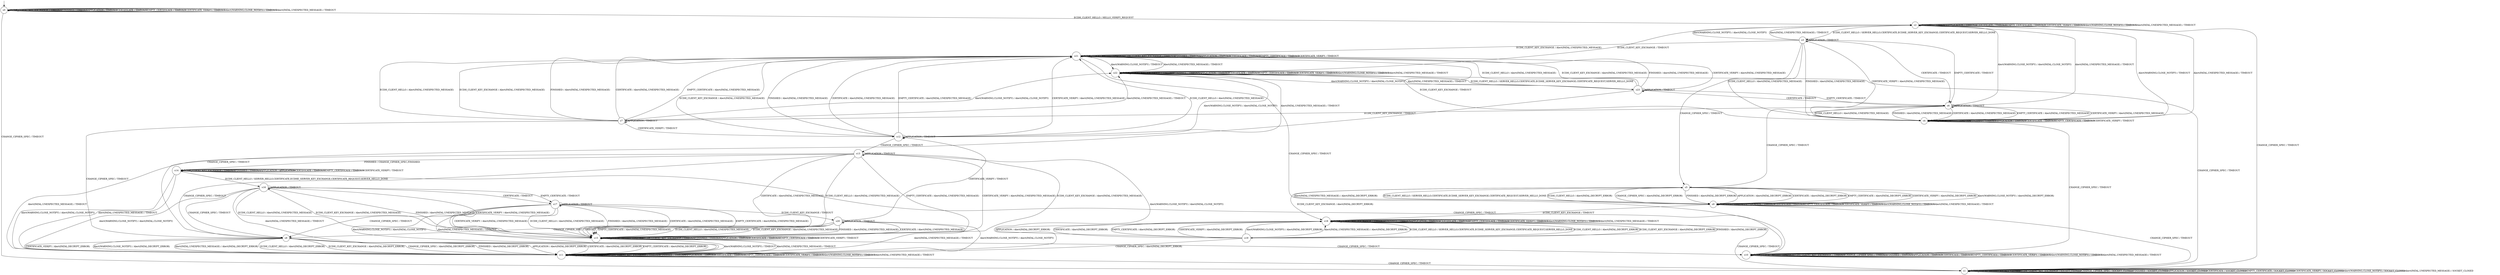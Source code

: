 digraph g {

	s0 [shape="circle" label="s0"];
	s1 [shape="circle" label="s1"];
	s2 [shape="circle" label="s2"];
	s3 [shape="circle" label="s3"];
	s4 [shape="circle" label="s4"];
	s5 [shape="circle" label="s5"];
	s6 [shape="circle" label="s6"];
	s7 [shape="circle" label="s7"];
	s8 [shape="circle" label="s8"];
	s9 [shape="circle" label="s9"];
	s10 [shape="circle" label="s10"];
	s11 [shape="circle" label="s11"];
	s12 [shape="circle" label="s12"];
	s13 [shape="circle" label="s13"];
	s14 [shape="circle" label="s14"];
	s15 [shape="circle" label="s15"];
	s16 [shape="circle" label="s16"];
	s17 [shape="circle" label="s17"];
	s18 [shape="circle" label="s18"];
	s19 [shape="circle" label="s19"];
	s20 [shape="circle" label="s20"];
	s21 [shape="circle" label="s21"];
	s22 [shape="circle" label="s22"];
	s23 [shape="circle" label="s23"];
	s0 -> s2 [label="ECDH_CLIENT_HELLO / HELLO_VERIFY_REQUEST"];
	s0 -> s0 [label="ECDH_CLIENT_KEY_EXCHANGE / TIMEOUT"];
	s0 -> s1 [label="CHANGE_CIPHER_SPEC / TIMEOUT"];
	s0 -> s0 [label="FINISHED / TIMEOUT"];
	s0 -> s0 [label="APPLICATION / TIMEOUT"];
	s0 -> s0 [label="CERTIFICATE / TIMEOUT"];
	s0 -> s0 [label="EMPTY_CERTIFICATE / TIMEOUT"];
	s0 -> s0 [label="CERTIFICATE_VERIFY / TIMEOUT"];
	s0 -> s0 [label="Alert(WARNING,CLOSE_NOTIFY) / TIMEOUT"];
	s0 -> s0 [label="Alert(FATAL,UNEXPECTED_MESSAGE) / TIMEOUT"];
	s1 -> s1 [label="ECDH_CLIENT_HELLO / SOCKET_CLOSED"];
	s1 -> s1 [label="ECDH_CLIENT_KEY_EXCHANGE / SOCKET_CLOSED"];
	s1 -> s1 [label="CHANGE_CIPHER_SPEC / SOCKET_CLOSED"];
	s1 -> s1 [label="FINISHED / SOCKET_CLOSED"];
	s1 -> s1 [label="APPLICATION / SOCKET_CLOSED"];
	s1 -> s1 [label="CERTIFICATE / SOCKET_CLOSED"];
	s1 -> s1 [label="EMPTY_CERTIFICATE / SOCKET_CLOSED"];
	s1 -> s1 [label="CERTIFICATE_VERIFY / SOCKET_CLOSED"];
	s1 -> s1 [label="Alert(WARNING,CLOSE_NOTIFY) / SOCKET_CLOSED"];
	s1 -> s1 [label="Alert(FATAL,UNEXPECTED_MESSAGE) / SOCKET_CLOSED"];
	s2 -> s3 [label="ECDH_CLIENT_HELLO / SERVER_HELLO,CERTIFICATE,ECDHE_SERVER_KEY_EXCHANGE,CERTIFICATE_REQUEST,SERVER_HELLO_DONE"];
	s2 -> s22 [label="ECDH_CLIENT_KEY_EXCHANGE / TIMEOUT"];
	s2 -> s1 [label="CHANGE_CIPHER_SPEC / TIMEOUT"];
	s2 -> s2 [label="FINISHED / TIMEOUT"];
	s2 -> s2 [label="APPLICATION / TIMEOUT"];
	s2 -> s2 [label="CERTIFICATE / TIMEOUT"];
	s2 -> s2 [label="EMPTY_CERTIFICATE / TIMEOUT"];
	s2 -> s2 [label="CERTIFICATE_VERIFY / TIMEOUT"];
	s2 -> s2 [label="Alert(WARNING,CLOSE_NOTIFY) / TIMEOUT"];
	s2 -> s2 [label="Alert(FATAL,UNEXPECTED_MESSAGE) / TIMEOUT"];
	s3 -> s4 [label="ECDH_CLIENT_HELLO / Alert(FATAL,UNEXPECTED_MESSAGE)"];
	s3 -> s21 [label="ECDH_CLIENT_KEY_EXCHANGE / Alert(FATAL,UNEXPECTED_MESSAGE)"];
	s3 -> s5 [label="CHANGE_CIPHER_SPEC / TIMEOUT"];
	s3 -> s4 [label="FINISHED / Alert(FATAL,UNEXPECTED_MESSAGE)"];
	s3 -> s3 [label="APPLICATION / TIMEOUT"];
	s3 -> s6 [label="CERTIFICATE / TIMEOUT"];
	s3 -> s6 [label="EMPTY_CERTIFICATE / TIMEOUT"];
	s3 -> s4 [label="CERTIFICATE_VERIFY / Alert(FATAL,UNEXPECTED_MESSAGE)"];
	s3 -> s2 [label="Alert(WARNING,CLOSE_NOTIFY) / Alert(FATAL,CLOSE_NOTIFY)"];
	s3 -> s2 [label="Alert(FATAL,UNEXPECTED_MESSAGE) / TIMEOUT"];
	s4 -> s4 [label="ECDH_CLIENT_HELLO / TIMEOUT"];
	s4 -> s21 [label="ECDH_CLIENT_KEY_EXCHANGE / TIMEOUT"];
	s4 -> s10 [label="CHANGE_CIPHER_SPEC / TIMEOUT"];
	s4 -> s4 [label="FINISHED / TIMEOUT"];
	s4 -> s4 [label="APPLICATION / TIMEOUT"];
	s4 -> s4 [label="CERTIFICATE / TIMEOUT"];
	s4 -> s4 [label="EMPTY_CERTIFICATE / TIMEOUT"];
	s4 -> s4 [label="CERTIFICATE_VERIFY / TIMEOUT"];
	s4 -> s2 [label="Alert(WARNING,CLOSE_NOTIFY) / TIMEOUT"];
	s4 -> s2 [label="Alert(FATAL,UNEXPECTED_MESSAGE) / TIMEOUT"];
	s5 -> s9 [label="ECDH_CLIENT_HELLO / Alert(FATAL,DECRYPT_ERROR)"];
	s5 -> s18 [label="ECDH_CLIENT_KEY_EXCHANGE / Alert(FATAL,DECRYPT_ERROR)"];
	s5 -> s9 [label="CHANGE_CIPHER_SPEC / Alert(FATAL,DECRYPT_ERROR)"];
	s5 -> s9 [label="FINISHED / Alert(FATAL,DECRYPT_ERROR)"];
	s5 -> s9 [label="APPLICATION / Alert(FATAL,DECRYPT_ERROR)"];
	s5 -> s9 [label="CERTIFICATE / Alert(FATAL,DECRYPT_ERROR)"];
	s5 -> s9 [label="EMPTY_CERTIFICATE / Alert(FATAL,DECRYPT_ERROR)"];
	s5 -> s9 [label="CERTIFICATE_VERIFY / Alert(FATAL,DECRYPT_ERROR)"];
	s5 -> s9 [label="Alert(WARNING,CLOSE_NOTIFY) / Alert(FATAL,DECRYPT_ERROR)"];
	s5 -> s9 [label="Alert(FATAL,UNEXPECTED_MESSAGE) / Alert(FATAL,DECRYPT_ERROR)"];
	s6 -> s4 [label="ECDH_CLIENT_HELLO / Alert(FATAL,UNEXPECTED_MESSAGE)"];
	s6 -> s7 [label="ECDH_CLIENT_KEY_EXCHANGE / TIMEOUT"];
	s6 -> s5 [label="CHANGE_CIPHER_SPEC / TIMEOUT"];
	s6 -> s4 [label="FINISHED / Alert(FATAL,UNEXPECTED_MESSAGE)"];
	s6 -> s6 [label="APPLICATION / TIMEOUT"];
	s6 -> s4 [label="CERTIFICATE / Alert(FATAL,UNEXPECTED_MESSAGE)"];
	s6 -> s4 [label="EMPTY_CERTIFICATE / Alert(FATAL,UNEXPECTED_MESSAGE)"];
	s6 -> s4 [label="CERTIFICATE_VERIFY / Alert(FATAL,UNEXPECTED_MESSAGE)"];
	s6 -> s2 [label="Alert(WARNING,CLOSE_NOTIFY) / Alert(FATAL,CLOSE_NOTIFY)"];
	s6 -> s2 [label="Alert(FATAL,UNEXPECTED_MESSAGE) / TIMEOUT"];
	s7 -> s21 [label="ECDH_CLIENT_HELLO / Alert(FATAL,UNEXPECTED_MESSAGE)"];
	s7 -> s21 [label="ECDH_CLIENT_KEY_EXCHANGE / Alert(FATAL,UNEXPECTED_MESSAGE)"];
	s7 -> s8 [label="CHANGE_CIPHER_SPEC / TIMEOUT"];
	s7 -> s21 [label="FINISHED / Alert(FATAL,UNEXPECTED_MESSAGE)"];
	s7 -> s7 [label="APPLICATION / TIMEOUT"];
	s7 -> s21 [label="CERTIFICATE / Alert(FATAL,UNEXPECTED_MESSAGE)"];
	s7 -> s21 [label="EMPTY_CERTIFICATE / Alert(FATAL,UNEXPECTED_MESSAGE)"];
	s7 -> s12 [label="CERTIFICATE_VERIFY / TIMEOUT"];
	s7 -> s22 [label="Alert(WARNING,CLOSE_NOTIFY) / Alert(FATAL,CLOSE_NOTIFY)"];
	s7 -> s22 [label="Alert(FATAL,UNEXPECTED_MESSAGE) / TIMEOUT"];
	s8 -> s11 [label="ECDH_CLIENT_HELLO / Alert(FATAL,DECRYPT_ERROR)"];
	s8 -> s11 [label="ECDH_CLIENT_KEY_EXCHANGE / Alert(FATAL,DECRYPT_ERROR)"];
	s8 -> s11 [label="CHANGE_CIPHER_SPEC / Alert(FATAL,DECRYPT_ERROR)"];
	s8 -> s11 [label="FINISHED / Alert(FATAL,DECRYPT_ERROR)"];
	s8 -> s11 [label="APPLICATION / Alert(FATAL,DECRYPT_ERROR)"];
	s8 -> s11 [label="CERTIFICATE / Alert(FATAL,DECRYPT_ERROR)"];
	s8 -> s11 [label="EMPTY_CERTIFICATE / Alert(FATAL,DECRYPT_ERROR)"];
	s8 -> s11 [label="CERTIFICATE_VERIFY / Alert(FATAL,DECRYPT_ERROR)"];
	s8 -> s11 [label="Alert(WARNING,CLOSE_NOTIFY) / Alert(FATAL,DECRYPT_ERROR)"];
	s8 -> s11 [label="Alert(FATAL,UNEXPECTED_MESSAGE) / Alert(FATAL,DECRYPT_ERROR)"];
	s9 -> s5 [label="ECDH_CLIENT_HELLO / SERVER_HELLO,CERTIFICATE,ECDHE_SERVER_KEY_EXCHANGE,CERTIFICATE_REQUEST,SERVER_HELLO_DONE"];
	s9 -> s18 [label="ECDH_CLIENT_KEY_EXCHANGE / TIMEOUT"];
	s9 -> s1 [label="CHANGE_CIPHER_SPEC / TIMEOUT"];
	s9 -> s9 [label="FINISHED / TIMEOUT"];
	s9 -> s9 [label="APPLICATION / TIMEOUT"];
	s9 -> s9 [label="CERTIFICATE / TIMEOUT"];
	s9 -> s9 [label="EMPTY_CERTIFICATE / TIMEOUT"];
	s9 -> s9 [label="CERTIFICATE_VERIFY / TIMEOUT"];
	s9 -> s9 [label="Alert(WARNING,CLOSE_NOTIFY) / TIMEOUT"];
	s9 -> s9 [label="Alert(FATAL,UNEXPECTED_MESSAGE) / TIMEOUT"];
	s10 -> s10 [label="ECDH_CLIENT_HELLO / TIMEOUT"];
	s10 -> s10 [label="ECDH_CLIENT_KEY_EXCHANGE / TIMEOUT"];
	s10 -> s10 [label="CHANGE_CIPHER_SPEC / TIMEOUT"];
	s10 -> s10 [label="FINISHED / TIMEOUT"];
	s10 -> s10 [label="APPLICATION / TIMEOUT"];
	s10 -> s10 [label="CERTIFICATE / TIMEOUT"];
	s10 -> s10 [label="EMPTY_CERTIFICATE / TIMEOUT"];
	s10 -> s10 [label="CERTIFICATE_VERIFY / TIMEOUT"];
	s10 -> s10 [label="Alert(WARNING,CLOSE_NOTIFY) / TIMEOUT"];
	s10 -> s10 [label="Alert(FATAL,UNEXPECTED_MESSAGE) / TIMEOUT"];
	s11 -> s11 [label="ECDH_CLIENT_HELLO / TIMEOUT"];
	s11 -> s11 [label="ECDH_CLIENT_KEY_EXCHANGE / TIMEOUT"];
	s11 -> s1 [label="CHANGE_CIPHER_SPEC / TIMEOUT"];
	s11 -> s11 [label="FINISHED / TIMEOUT"];
	s11 -> s11 [label="APPLICATION / TIMEOUT"];
	s11 -> s11 [label="CERTIFICATE / TIMEOUT"];
	s11 -> s11 [label="EMPTY_CERTIFICATE / TIMEOUT"];
	s11 -> s11 [label="CERTIFICATE_VERIFY / TIMEOUT"];
	s11 -> s11 [label="Alert(WARNING,CLOSE_NOTIFY) / TIMEOUT"];
	s11 -> s11 [label="Alert(FATAL,UNEXPECTED_MESSAGE) / TIMEOUT"];
	s12 -> s21 [label="ECDH_CLIENT_HELLO / Alert(FATAL,UNEXPECTED_MESSAGE)"];
	s12 -> s21 [label="ECDH_CLIENT_KEY_EXCHANGE / Alert(FATAL,UNEXPECTED_MESSAGE)"];
	s12 -> s13 [label="CHANGE_CIPHER_SPEC / TIMEOUT"];
	s12 -> s21 [label="FINISHED / Alert(FATAL,UNEXPECTED_MESSAGE)"];
	s12 -> s12 [label="APPLICATION / TIMEOUT"];
	s12 -> s21 [label="CERTIFICATE / Alert(FATAL,UNEXPECTED_MESSAGE)"];
	s12 -> s21 [label="EMPTY_CERTIFICATE / Alert(FATAL,UNEXPECTED_MESSAGE)"];
	s12 -> s21 [label="CERTIFICATE_VERIFY / Alert(FATAL,UNEXPECTED_MESSAGE)"];
	s12 -> s22 [label="Alert(WARNING,CLOSE_NOTIFY) / Alert(FATAL,CLOSE_NOTIFY)"];
	s12 -> s22 [label="Alert(FATAL,UNEXPECTED_MESSAGE) / TIMEOUT"];
	s13 -> s15 [label="ECDH_CLIENT_HELLO / Alert(FATAL,UNEXPECTED_MESSAGE)"];
	s13 -> s15 [label="ECDH_CLIENT_KEY_EXCHANGE / Alert(FATAL,UNEXPECTED_MESSAGE)"];
	s13 -> s8 [label="CHANGE_CIPHER_SPEC / TIMEOUT"];
	s13 -> s14 [label="FINISHED / CHANGE_CIPHER_SPEC,FINISHED"];
	s13 -> s13 [label="APPLICATION / TIMEOUT"];
	s13 -> s15 [label="CERTIFICATE / Alert(FATAL,UNEXPECTED_MESSAGE)"];
	s13 -> s15 [label="EMPTY_CERTIFICATE / Alert(FATAL,UNEXPECTED_MESSAGE)"];
	s13 -> s15 [label="CERTIFICATE_VERIFY / Alert(FATAL,UNEXPECTED_MESSAGE)"];
	s13 -> s11 [label="Alert(WARNING,CLOSE_NOTIFY) / Alert(FATAL,CLOSE_NOTIFY)"];
	s13 -> s11 [label="Alert(FATAL,UNEXPECTED_MESSAGE) / TIMEOUT"];
	s14 -> s16 [label="ECDH_CLIENT_HELLO / SERVER_HELLO,CERTIFICATE,ECDHE_SERVER_KEY_EXCHANGE,CERTIFICATE_REQUEST,SERVER_HELLO_DONE"];
	s14 -> s14 [label="ECDH_CLIENT_KEY_EXCHANGE / TIMEOUT"];
	s14 -> s10 [label="CHANGE_CIPHER_SPEC / TIMEOUT"];
	s14 -> s14 [label="FINISHED / TIMEOUT"];
	s14 -> s14 [label="APPLICATION / APPLICATION"];
	s14 -> s14 [label="CERTIFICATE / TIMEOUT"];
	s14 -> s14 [label="EMPTY_CERTIFICATE / TIMEOUT"];
	s14 -> s14 [label="CERTIFICATE_VERIFY / TIMEOUT"];
	s14 -> s11 [label="Alert(WARNING,CLOSE_NOTIFY) / Alert(FATAL,CLOSE_NOTIFY)"];
	s14 -> s11 [label="Alert(FATAL,UNEXPECTED_MESSAGE) / TIMEOUT"];
	s15 -> s15 [label="ECDH_CLIENT_HELLO / TIMEOUT"];
	s15 -> s15 [label="ECDH_CLIENT_KEY_EXCHANGE / TIMEOUT"];
	s15 -> s10 [label="CHANGE_CIPHER_SPEC / TIMEOUT"];
	s15 -> s15 [label="FINISHED / TIMEOUT"];
	s15 -> s15 [label="APPLICATION / TIMEOUT"];
	s15 -> s15 [label="CERTIFICATE / TIMEOUT"];
	s15 -> s15 [label="EMPTY_CERTIFICATE / TIMEOUT"];
	s15 -> s15 [label="CERTIFICATE_VERIFY / TIMEOUT"];
	s15 -> s11 [label="Alert(WARNING,CLOSE_NOTIFY) / TIMEOUT"];
	s15 -> s11 [label="Alert(FATAL,UNEXPECTED_MESSAGE) / TIMEOUT"];
	s16 -> s15 [label="ECDH_CLIENT_HELLO / Alert(FATAL,UNEXPECTED_MESSAGE)"];
	s16 -> s15 [label="ECDH_CLIENT_KEY_EXCHANGE / Alert(FATAL,UNEXPECTED_MESSAGE)"];
	s16 -> s8 [label="CHANGE_CIPHER_SPEC / TIMEOUT"];
	s16 -> s15 [label="FINISHED / Alert(FATAL,UNEXPECTED_MESSAGE)"];
	s16 -> s16 [label="APPLICATION / TIMEOUT"];
	s16 -> s17 [label="CERTIFICATE / TIMEOUT"];
	s16 -> s17 [label="EMPTY_CERTIFICATE / TIMEOUT"];
	s16 -> s15 [label="CERTIFICATE_VERIFY / Alert(FATAL,UNEXPECTED_MESSAGE)"];
	s16 -> s11 [label="Alert(WARNING,CLOSE_NOTIFY) / Alert(FATAL,CLOSE_NOTIFY)"];
	s16 -> s11 [label="Alert(FATAL,UNEXPECTED_MESSAGE) / TIMEOUT"];
	s17 -> s15 [label="ECDH_CLIENT_HELLO / Alert(FATAL,UNEXPECTED_MESSAGE)"];
	s17 -> s20 [label="ECDH_CLIENT_KEY_EXCHANGE / TIMEOUT"];
	s17 -> s8 [label="CHANGE_CIPHER_SPEC / TIMEOUT"];
	s17 -> s15 [label="FINISHED / Alert(FATAL,UNEXPECTED_MESSAGE)"];
	s17 -> s17 [label="APPLICATION / TIMEOUT"];
	s17 -> s15 [label="CERTIFICATE / Alert(FATAL,UNEXPECTED_MESSAGE)"];
	s17 -> s15 [label="EMPTY_CERTIFICATE / Alert(FATAL,UNEXPECTED_MESSAGE)"];
	s17 -> s15 [label="CERTIFICATE_VERIFY / Alert(FATAL,UNEXPECTED_MESSAGE)"];
	s17 -> s11 [label="Alert(WARNING,CLOSE_NOTIFY) / Alert(FATAL,CLOSE_NOTIFY)"];
	s17 -> s11 [label="Alert(FATAL,UNEXPECTED_MESSAGE) / TIMEOUT"];
	s18 -> s19 [label="ECDH_CLIENT_HELLO / SERVER_HELLO,CERTIFICATE,ECDHE_SERVER_KEY_EXCHANGE,CERTIFICATE_REQUEST,SERVER_HELLO_DONE"];
	s18 -> s18 [label="ECDH_CLIENT_KEY_EXCHANGE / TIMEOUT"];
	s18 -> s1 [label="CHANGE_CIPHER_SPEC / TIMEOUT"];
	s18 -> s18 [label="FINISHED / TIMEOUT"];
	s18 -> s18 [label="APPLICATION / TIMEOUT"];
	s18 -> s18 [label="CERTIFICATE / TIMEOUT"];
	s18 -> s18 [label="EMPTY_CERTIFICATE / TIMEOUT"];
	s18 -> s18 [label="CERTIFICATE_VERIFY / TIMEOUT"];
	s18 -> s18 [label="Alert(WARNING,CLOSE_NOTIFY) / TIMEOUT"];
	s18 -> s18 [label="Alert(FATAL,UNEXPECTED_MESSAGE) / TIMEOUT"];
	s19 -> s18 [label="ECDH_CLIENT_HELLO / Alert(FATAL,DECRYPT_ERROR)"];
	s19 -> s18 [label="ECDH_CLIENT_KEY_EXCHANGE / Alert(FATAL,DECRYPT_ERROR)"];
	s19 -> s11 [label="CHANGE_CIPHER_SPEC / Alert(FATAL,DECRYPT_ERROR)"];
	s19 -> s18 [label="FINISHED / Alert(FATAL,DECRYPT_ERROR)"];
	s19 -> s18 [label="APPLICATION / Alert(FATAL,DECRYPT_ERROR)"];
	s19 -> s18 [label="CERTIFICATE / Alert(FATAL,DECRYPT_ERROR)"];
	s19 -> s18 [label="EMPTY_CERTIFICATE / Alert(FATAL,DECRYPT_ERROR)"];
	s19 -> s18 [label="CERTIFICATE_VERIFY / Alert(FATAL,DECRYPT_ERROR)"];
	s19 -> s18 [label="Alert(WARNING,CLOSE_NOTIFY) / Alert(FATAL,DECRYPT_ERROR)"];
	s19 -> s18 [label="Alert(FATAL,UNEXPECTED_MESSAGE) / Alert(FATAL,DECRYPT_ERROR)"];
	s20 -> s15 [label="ECDH_CLIENT_HELLO / Alert(FATAL,UNEXPECTED_MESSAGE)"];
	s20 -> s15 [label="ECDH_CLIENT_KEY_EXCHANGE / Alert(FATAL,UNEXPECTED_MESSAGE)"];
	s20 -> s8 [label="CHANGE_CIPHER_SPEC / TIMEOUT"];
	s20 -> s15 [label="FINISHED / Alert(FATAL,UNEXPECTED_MESSAGE)"];
	s20 -> s20 [label="APPLICATION / TIMEOUT"];
	s20 -> s15 [label="CERTIFICATE / Alert(FATAL,UNEXPECTED_MESSAGE)"];
	s20 -> s15 [label="EMPTY_CERTIFICATE / Alert(FATAL,UNEXPECTED_MESSAGE)"];
	s20 -> s12 [label="CERTIFICATE_VERIFY / TIMEOUT"];
	s20 -> s11 [label="Alert(WARNING,CLOSE_NOTIFY) / Alert(FATAL,CLOSE_NOTIFY)"];
	s20 -> s11 [label="Alert(FATAL,UNEXPECTED_MESSAGE) / TIMEOUT"];
	s21 -> s21 [label="ECDH_CLIENT_HELLO / TIMEOUT"];
	s21 -> s21 [label="ECDH_CLIENT_KEY_EXCHANGE / TIMEOUT"];
	s21 -> s10 [label="CHANGE_CIPHER_SPEC / TIMEOUT"];
	s21 -> s21 [label="FINISHED / TIMEOUT"];
	s21 -> s21 [label="APPLICATION / TIMEOUT"];
	s21 -> s21 [label="CERTIFICATE / TIMEOUT"];
	s21 -> s21 [label="EMPTY_CERTIFICATE / TIMEOUT"];
	s21 -> s21 [label="CERTIFICATE_VERIFY / TIMEOUT"];
	s21 -> s22 [label="Alert(WARNING,CLOSE_NOTIFY) / TIMEOUT"];
	s21 -> s22 [label="Alert(FATAL,UNEXPECTED_MESSAGE) / TIMEOUT"];
	s22 -> s23 [label="ECDH_CLIENT_HELLO / SERVER_HELLO,CERTIFICATE,ECDHE_SERVER_KEY_EXCHANGE,CERTIFICATE_REQUEST,SERVER_HELLO_DONE"];
	s22 -> s22 [label="ECDH_CLIENT_KEY_EXCHANGE / TIMEOUT"];
	s22 -> s1 [label="CHANGE_CIPHER_SPEC / TIMEOUT"];
	s22 -> s22 [label="FINISHED / TIMEOUT"];
	s22 -> s22 [label="APPLICATION / TIMEOUT"];
	s22 -> s22 [label="CERTIFICATE / TIMEOUT"];
	s22 -> s22 [label="EMPTY_CERTIFICATE / TIMEOUT"];
	s22 -> s22 [label="CERTIFICATE_VERIFY / TIMEOUT"];
	s22 -> s22 [label="Alert(WARNING,CLOSE_NOTIFY) / TIMEOUT"];
	s22 -> s22 [label="Alert(FATAL,UNEXPECTED_MESSAGE) / TIMEOUT"];
	s23 -> s21 [label="ECDH_CLIENT_HELLO / Alert(FATAL,UNEXPECTED_MESSAGE)"];
	s23 -> s21 [label="ECDH_CLIENT_KEY_EXCHANGE / Alert(FATAL,UNEXPECTED_MESSAGE)"];
	s23 -> s8 [label="CHANGE_CIPHER_SPEC / TIMEOUT"];
	s23 -> s21 [label="FINISHED / Alert(FATAL,UNEXPECTED_MESSAGE)"];
	s23 -> s23 [label="APPLICATION / TIMEOUT"];
	s23 -> s6 [label="CERTIFICATE / TIMEOUT"];
	s23 -> s6 [label="EMPTY_CERTIFICATE / TIMEOUT"];
	s23 -> s21 [label="CERTIFICATE_VERIFY / Alert(FATAL,UNEXPECTED_MESSAGE)"];
	s23 -> s22 [label="Alert(WARNING,CLOSE_NOTIFY) / Alert(FATAL,CLOSE_NOTIFY)"];
	s23 -> s22 [label="Alert(FATAL,UNEXPECTED_MESSAGE) / TIMEOUT"];

__start0 [label="" shape="none" width="0" height="0"];
__start0 -> s0;

}
